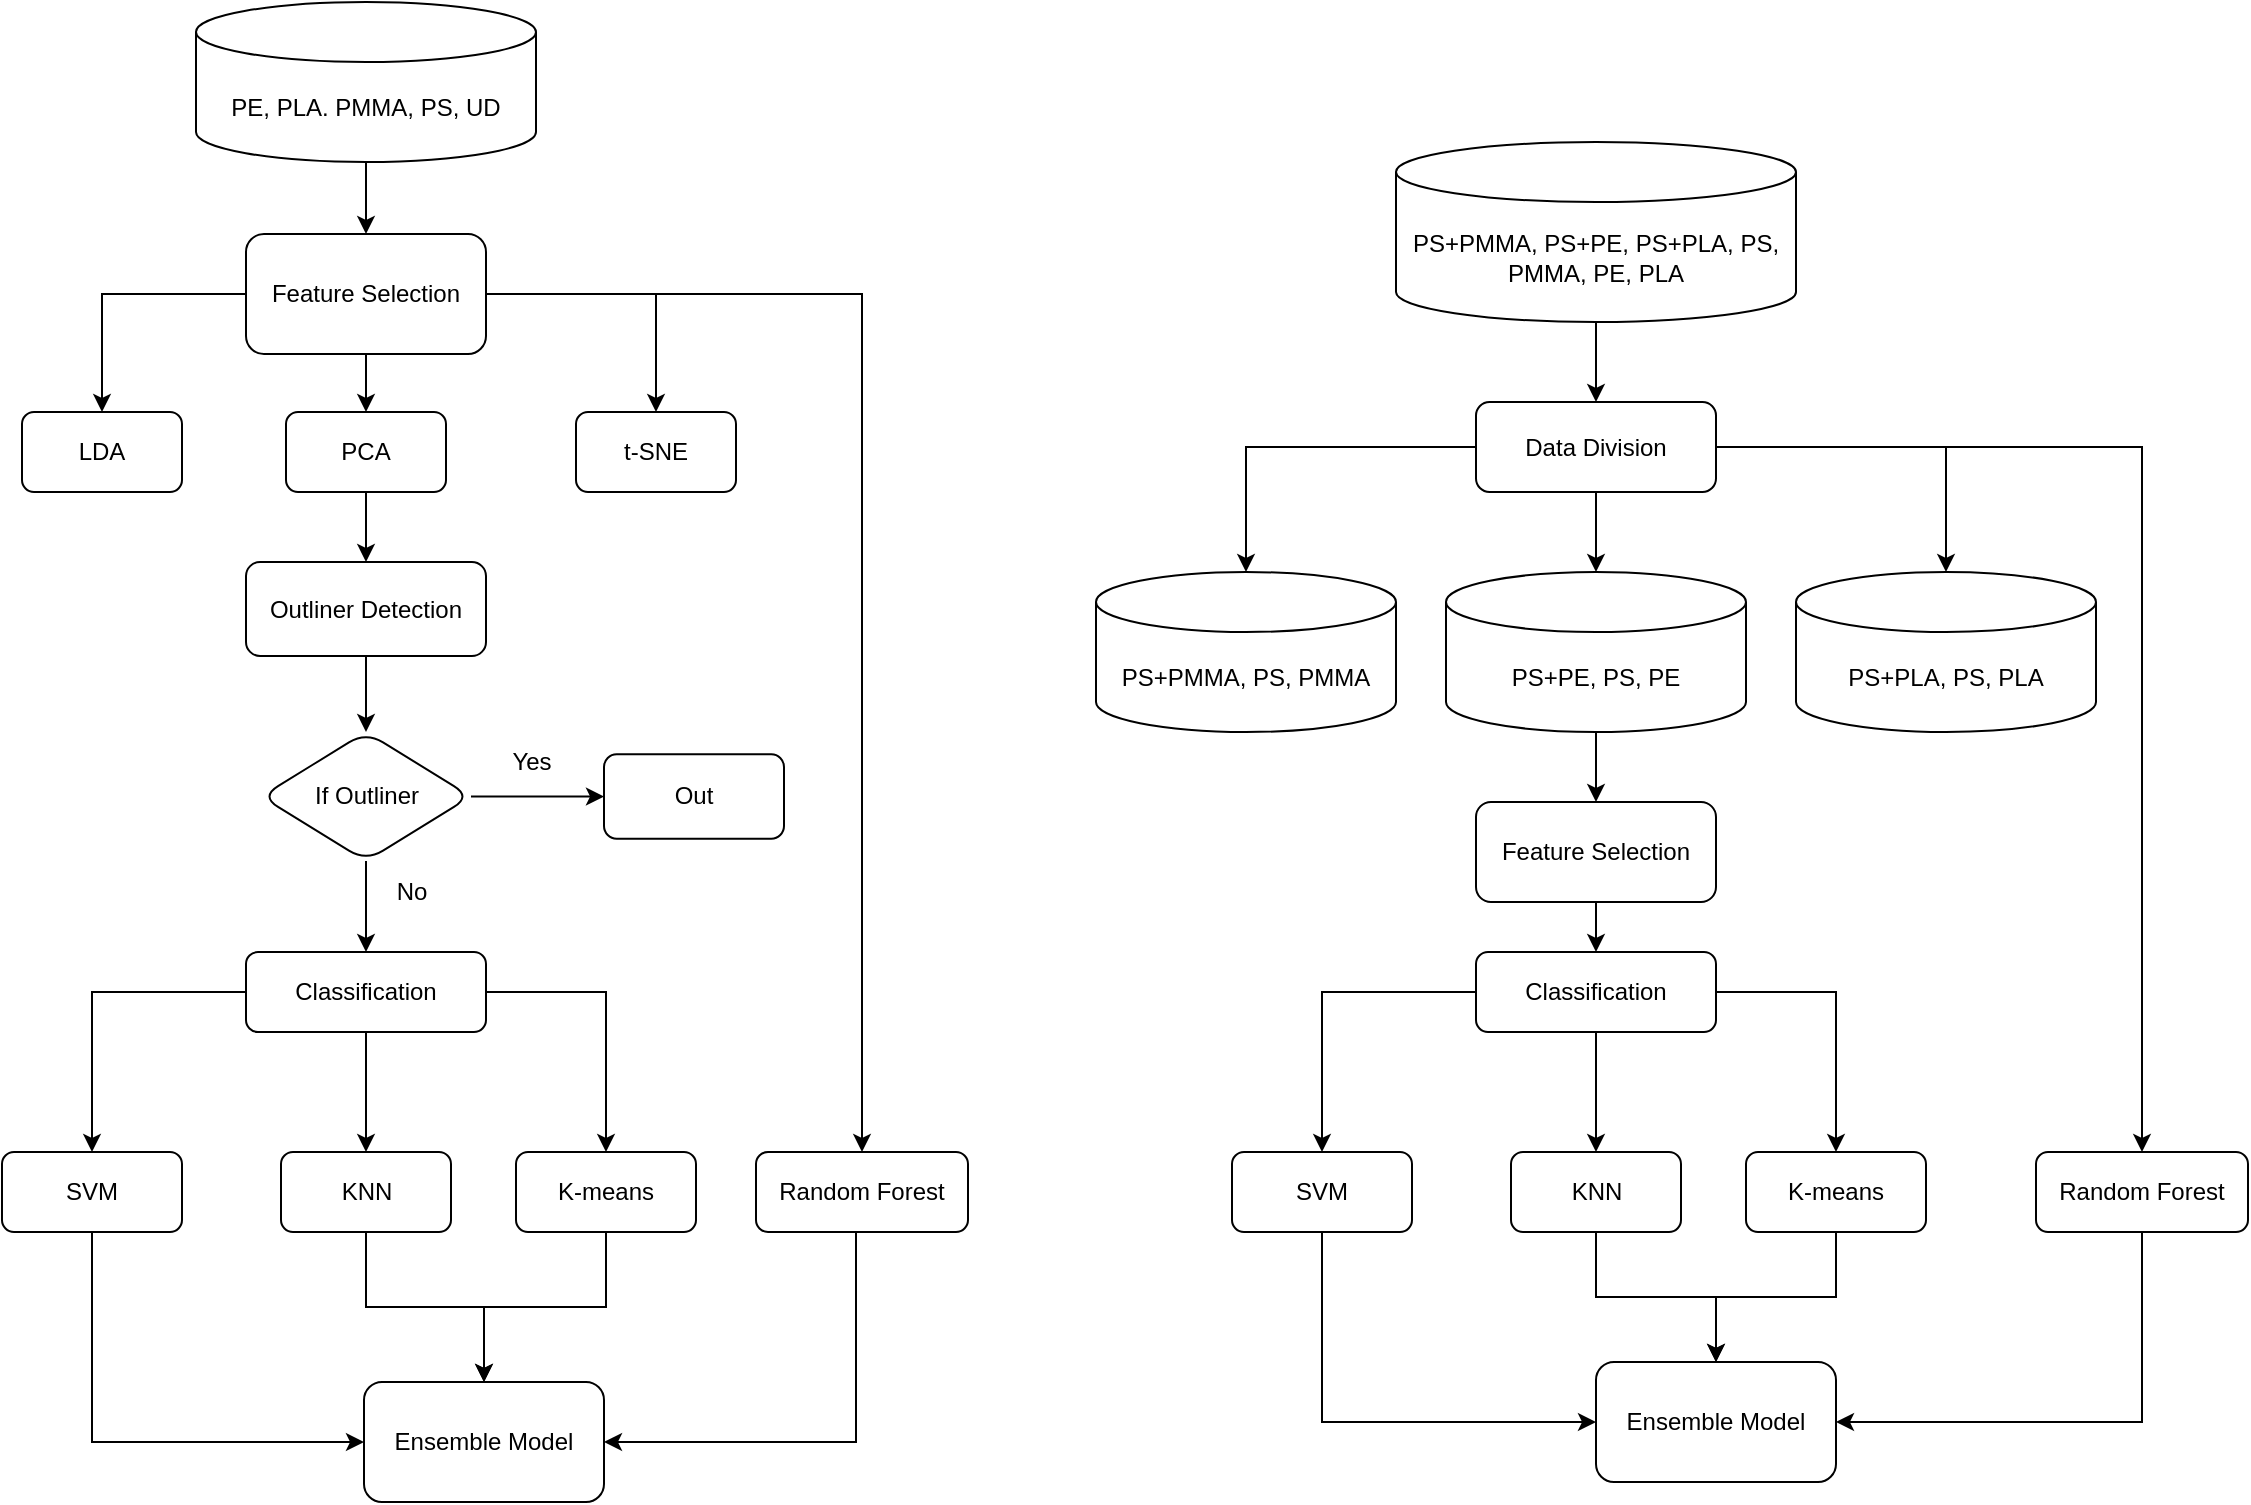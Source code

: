 <mxfile version="21.5.2" type="device">
  <diagram name="Page-1" id="2Ydc0ga2yBgGYKWRJUcz">
    <mxGraphModel dx="1430" dy="819" grid="1" gridSize="10" guides="1" tooltips="1" connect="1" arrows="1" fold="1" page="1" pageScale="1" pageWidth="850" pageHeight="1100" math="0" shadow="0">
      <root>
        <mxCell id="0" />
        <mxCell id="1" parent="0" />
        <mxCell id="GIrnh-LCdGbgV-ddZKDn-6" style="edgeStyle=orthogonalEdgeStyle;rounded=0;orthogonalLoop=1;jettySize=auto;html=1;entryX=0.5;entryY=0;entryDx=0;entryDy=0;" edge="1" parent="1" source="GIrnh-LCdGbgV-ddZKDn-4" target="GIrnh-LCdGbgV-ddZKDn-5">
          <mxGeometry relative="1" as="geometry" />
        </mxCell>
        <mxCell id="GIrnh-LCdGbgV-ddZKDn-4" value="PE, PLA. PMMA, PS, UD" style="shape=cylinder3;whiteSpace=wrap;html=1;boundedLbl=1;backgroundOutline=1;size=15;" vertex="1" parent="1">
          <mxGeometry x="620" y="90" width="170" height="80" as="geometry" />
        </mxCell>
        <mxCell id="GIrnh-LCdGbgV-ddZKDn-7" style="edgeStyle=orthogonalEdgeStyle;rounded=0;orthogonalLoop=1;jettySize=auto;html=1;entryX=0.5;entryY=0;entryDx=0;entryDy=0;" edge="1" parent="1" source="GIrnh-LCdGbgV-ddZKDn-5" target="GIrnh-LCdGbgV-ddZKDn-8">
          <mxGeometry relative="1" as="geometry">
            <mxPoint x="705" y="306" as="targetPoint" />
          </mxGeometry>
        </mxCell>
        <mxCell id="GIrnh-LCdGbgV-ddZKDn-11" style="edgeStyle=orthogonalEdgeStyle;rounded=0;orthogonalLoop=1;jettySize=auto;html=1;entryX=0.5;entryY=0;entryDx=0;entryDy=0;" edge="1" parent="1" source="GIrnh-LCdGbgV-ddZKDn-5" target="GIrnh-LCdGbgV-ddZKDn-9">
          <mxGeometry relative="1" as="geometry" />
        </mxCell>
        <mxCell id="GIrnh-LCdGbgV-ddZKDn-12" style="edgeStyle=orthogonalEdgeStyle;rounded=0;orthogonalLoop=1;jettySize=auto;html=1;entryX=0.5;entryY=0;entryDx=0;entryDy=0;" edge="1" parent="1" source="GIrnh-LCdGbgV-ddZKDn-5" target="GIrnh-LCdGbgV-ddZKDn-10">
          <mxGeometry relative="1" as="geometry" />
        </mxCell>
        <mxCell id="GIrnh-LCdGbgV-ddZKDn-29" style="edgeStyle=orthogonalEdgeStyle;rounded=0;orthogonalLoop=1;jettySize=auto;html=1;entryX=0.5;entryY=0;entryDx=0;entryDy=0;" edge="1" parent="1" source="GIrnh-LCdGbgV-ddZKDn-5" target="GIrnh-LCdGbgV-ddZKDn-30">
          <mxGeometry relative="1" as="geometry">
            <mxPoint x="1020" y="706" as="targetPoint" />
          </mxGeometry>
        </mxCell>
        <mxCell id="GIrnh-LCdGbgV-ddZKDn-5" value="Feature Selection" style="rounded=1;whiteSpace=wrap;html=1;" vertex="1" parent="1">
          <mxGeometry x="645" y="206" width="120" height="60" as="geometry" />
        </mxCell>
        <mxCell id="GIrnh-LCdGbgV-ddZKDn-8" value="LDA" style="rounded=1;whiteSpace=wrap;html=1;" vertex="1" parent="1">
          <mxGeometry x="533" y="295" width="80" height="40" as="geometry" />
        </mxCell>
        <mxCell id="GIrnh-LCdGbgV-ddZKDn-14" value="" style="edgeStyle=orthogonalEdgeStyle;rounded=0;orthogonalLoop=1;jettySize=auto;html=1;" edge="1" parent="1" source="GIrnh-LCdGbgV-ddZKDn-9" target="GIrnh-LCdGbgV-ddZKDn-13">
          <mxGeometry relative="1" as="geometry" />
        </mxCell>
        <mxCell id="GIrnh-LCdGbgV-ddZKDn-9" value="PCA" style="rounded=1;whiteSpace=wrap;html=1;" vertex="1" parent="1">
          <mxGeometry x="665" y="295" width="80" height="40" as="geometry" />
        </mxCell>
        <mxCell id="GIrnh-LCdGbgV-ddZKDn-10" value="t-SNE" style="rounded=1;whiteSpace=wrap;html=1;" vertex="1" parent="1">
          <mxGeometry x="810" y="295" width="80" height="40" as="geometry" />
        </mxCell>
        <mxCell id="GIrnh-LCdGbgV-ddZKDn-21" value="" style="edgeStyle=orthogonalEdgeStyle;rounded=0;orthogonalLoop=1;jettySize=auto;html=1;" edge="1" parent="1" source="GIrnh-LCdGbgV-ddZKDn-13" target="GIrnh-LCdGbgV-ddZKDn-20">
          <mxGeometry relative="1" as="geometry" />
        </mxCell>
        <mxCell id="GIrnh-LCdGbgV-ddZKDn-13" value="Outliner Detection" style="whiteSpace=wrap;html=1;rounded=1;" vertex="1" parent="1">
          <mxGeometry x="645" y="370" width="120" height="47" as="geometry" />
        </mxCell>
        <mxCell id="GIrnh-LCdGbgV-ddZKDn-23" value="" style="edgeStyle=orthogonalEdgeStyle;rounded=0;orthogonalLoop=1;jettySize=auto;html=1;" edge="1" parent="1" source="GIrnh-LCdGbgV-ddZKDn-20" target="GIrnh-LCdGbgV-ddZKDn-22">
          <mxGeometry relative="1" as="geometry" />
        </mxCell>
        <mxCell id="GIrnh-LCdGbgV-ddZKDn-26" value="" style="edgeStyle=orthogonalEdgeStyle;rounded=0;orthogonalLoop=1;jettySize=auto;html=1;" edge="1" parent="1" source="GIrnh-LCdGbgV-ddZKDn-20" target="GIrnh-LCdGbgV-ddZKDn-25">
          <mxGeometry relative="1" as="geometry" />
        </mxCell>
        <mxCell id="GIrnh-LCdGbgV-ddZKDn-20" value="If Outliner" style="rhombus;whiteSpace=wrap;html=1;rounded=1;" vertex="1" parent="1">
          <mxGeometry x="652.5" y="455" width="105" height="64.5" as="geometry" />
        </mxCell>
        <mxCell id="GIrnh-LCdGbgV-ddZKDn-22" value="Out" style="whiteSpace=wrap;html=1;rounded=1;" vertex="1" parent="1">
          <mxGeometry x="824" y="466.13" width="90" height="42.25" as="geometry" />
        </mxCell>
        <mxCell id="GIrnh-LCdGbgV-ddZKDn-24" value="Yes" style="text;strokeColor=none;align=center;fillColor=none;html=1;verticalAlign=middle;whiteSpace=wrap;rounded=0;" vertex="1" parent="1">
          <mxGeometry x="757.5" y="455" width="60" height="30" as="geometry" />
        </mxCell>
        <mxCell id="GIrnh-LCdGbgV-ddZKDn-31" style="edgeStyle=orthogonalEdgeStyle;rounded=0;orthogonalLoop=1;jettySize=auto;html=1;entryX=0.5;entryY=0;entryDx=0;entryDy=0;" edge="1" parent="1" source="GIrnh-LCdGbgV-ddZKDn-25" target="GIrnh-LCdGbgV-ddZKDn-34">
          <mxGeometry relative="1" as="geometry">
            <mxPoint x="530" y="665" as="targetPoint" />
          </mxGeometry>
        </mxCell>
        <mxCell id="GIrnh-LCdGbgV-ddZKDn-33" value="" style="edgeStyle=orthogonalEdgeStyle;rounded=0;orthogonalLoop=1;jettySize=auto;html=1;" edge="1" parent="1" source="GIrnh-LCdGbgV-ddZKDn-25" target="GIrnh-LCdGbgV-ddZKDn-32">
          <mxGeometry relative="1" as="geometry" />
        </mxCell>
        <mxCell id="GIrnh-LCdGbgV-ddZKDn-39" style="edgeStyle=orthogonalEdgeStyle;rounded=0;orthogonalLoop=1;jettySize=auto;html=1;entryX=0.5;entryY=0;entryDx=0;entryDy=0;" edge="1" parent="1" source="GIrnh-LCdGbgV-ddZKDn-25" target="GIrnh-LCdGbgV-ddZKDn-38">
          <mxGeometry relative="1" as="geometry" />
        </mxCell>
        <mxCell id="GIrnh-LCdGbgV-ddZKDn-25" value="Classification" style="whiteSpace=wrap;html=1;rounded=1;" vertex="1" parent="1">
          <mxGeometry x="645" y="565" width="120" height="40" as="geometry" />
        </mxCell>
        <mxCell id="GIrnh-LCdGbgV-ddZKDn-27" value="No" style="text;strokeColor=none;align=center;fillColor=none;html=1;verticalAlign=middle;whiteSpace=wrap;rounded=0;" vertex="1" parent="1">
          <mxGeometry x="697.5" y="520" width="60" height="30" as="geometry" />
        </mxCell>
        <mxCell id="GIrnh-LCdGbgV-ddZKDn-43" style="edgeStyle=orthogonalEdgeStyle;rounded=0;orthogonalLoop=1;jettySize=auto;html=1;entryX=1;entryY=0.5;entryDx=0;entryDy=0;" edge="1" parent="1" source="GIrnh-LCdGbgV-ddZKDn-30" target="GIrnh-LCdGbgV-ddZKDn-36">
          <mxGeometry relative="1" as="geometry">
            <Array as="points">
              <mxPoint x="950" y="810" />
            </Array>
          </mxGeometry>
        </mxCell>
        <mxCell id="GIrnh-LCdGbgV-ddZKDn-30" value="Random Forest" style="rounded=1;whiteSpace=wrap;html=1;" vertex="1" parent="1">
          <mxGeometry x="900" y="665" width="106" height="40" as="geometry" />
        </mxCell>
        <mxCell id="GIrnh-LCdGbgV-ddZKDn-41" style="edgeStyle=orthogonalEdgeStyle;rounded=0;orthogonalLoop=1;jettySize=auto;html=1;entryX=0.5;entryY=0;entryDx=0;entryDy=0;" edge="1" parent="1" source="GIrnh-LCdGbgV-ddZKDn-32" target="GIrnh-LCdGbgV-ddZKDn-36">
          <mxGeometry relative="1" as="geometry" />
        </mxCell>
        <mxCell id="GIrnh-LCdGbgV-ddZKDn-32" value="KNN" style="whiteSpace=wrap;html=1;rounded=1;" vertex="1" parent="1">
          <mxGeometry x="662.5" y="665" width="85" height="40" as="geometry" />
        </mxCell>
        <mxCell id="GIrnh-LCdGbgV-ddZKDn-35" style="edgeStyle=orthogonalEdgeStyle;rounded=0;orthogonalLoop=1;jettySize=auto;html=1;entryX=0;entryY=0.5;entryDx=0;entryDy=0;" edge="1" parent="1" source="GIrnh-LCdGbgV-ddZKDn-34" target="GIrnh-LCdGbgV-ddZKDn-36">
          <mxGeometry relative="1" as="geometry">
            <mxPoint x="590" y="865" as="targetPoint" />
            <Array as="points">
              <mxPoint x="568" y="810" />
            </Array>
          </mxGeometry>
        </mxCell>
        <mxCell id="GIrnh-LCdGbgV-ddZKDn-34" value="SVM" style="rounded=1;whiteSpace=wrap;html=1;" vertex="1" parent="1">
          <mxGeometry x="523" y="665" width="90" height="40" as="geometry" />
        </mxCell>
        <mxCell id="GIrnh-LCdGbgV-ddZKDn-36" value="Ensemble Model" style="rounded=1;whiteSpace=wrap;html=1;" vertex="1" parent="1">
          <mxGeometry x="704" y="780" width="120" height="60" as="geometry" />
        </mxCell>
        <mxCell id="GIrnh-LCdGbgV-ddZKDn-42" style="edgeStyle=orthogonalEdgeStyle;rounded=0;orthogonalLoop=1;jettySize=auto;html=1;entryX=0.5;entryY=0;entryDx=0;entryDy=0;" edge="1" parent="1" source="GIrnh-LCdGbgV-ddZKDn-38" target="GIrnh-LCdGbgV-ddZKDn-36">
          <mxGeometry relative="1" as="geometry" />
        </mxCell>
        <mxCell id="GIrnh-LCdGbgV-ddZKDn-38" value="K-means" style="rounded=1;whiteSpace=wrap;html=1;" vertex="1" parent="1">
          <mxGeometry x="780" y="665" width="90" height="40" as="geometry" />
        </mxCell>
        <mxCell id="GIrnh-LCdGbgV-ddZKDn-58" style="edgeStyle=orthogonalEdgeStyle;rounded=0;orthogonalLoop=1;jettySize=auto;html=1;entryX=0.5;entryY=0;entryDx=0;entryDy=0;" edge="1" parent="1" source="GIrnh-LCdGbgV-ddZKDn-52" target="GIrnh-LCdGbgV-ddZKDn-54">
          <mxGeometry relative="1" as="geometry" />
        </mxCell>
        <mxCell id="GIrnh-LCdGbgV-ddZKDn-52" value="PS+PMMA, PS+PE, PS+PLA, PS, PMMA, PE, PLA" style="shape=cylinder3;whiteSpace=wrap;html=1;boundedLbl=1;backgroundOutline=1;size=15;" vertex="1" parent="1">
          <mxGeometry x="1220" y="160" width="200" height="90" as="geometry" />
        </mxCell>
        <mxCell id="GIrnh-LCdGbgV-ddZKDn-59" style="edgeStyle=orthogonalEdgeStyle;rounded=0;orthogonalLoop=1;jettySize=auto;html=1;" edge="1" parent="1" source="GIrnh-LCdGbgV-ddZKDn-54" target="GIrnh-LCdGbgV-ddZKDn-55">
          <mxGeometry relative="1" as="geometry" />
        </mxCell>
        <mxCell id="GIrnh-LCdGbgV-ddZKDn-60" style="edgeStyle=orthogonalEdgeStyle;rounded=0;orthogonalLoop=1;jettySize=auto;html=1;entryX=0.5;entryY=0;entryDx=0;entryDy=0;entryPerimeter=0;" edge="1" parent="1" source="GIrnh-LCdGbgV-ddZKDn-54" target="GIrnh-LCdGbgV-ddZKDn-56">
          <mxGeometry relative="1" as="geometry" />
        </mxCell>
        <mxCell id="GIrnh-LCdGbgV-ddZKDn-61" style="edgeStyle=orthogonalEdgeStyle;rounded=0;orthogonalLoop=1;jettySize=auto;html=1;entryX=0.5;entryY=0;entryDx=0;entryDy=0;entryPerimeter=0;" edge="1" parent="1" source="GIrnh-LCdGbgV-ddZKDn-54" target="GIrnh-LCdGbgV-ddZKDn-57">
          <mxGeometry relative="1" as="geometry" />
        </mxCell>
        <mxCell id="GIrnh-LCdGbgV-ddZKDn-78" style="edgeStyle=orthogonalEdgeStyle;rounded=0;orthogonalLoop=1;jettySize=auto;html=1;entryX=0.5;entryY=0;entryDx=0;entryDy=0;" edge="1" parent="1" source="GIrnh-LCdGbgV-ddZKDn-54" target="GIrnh-LCdGbgV-ddZKDn-69">
          <mxGeometry relative="1" as="geometry" />
        </mxCell>
        <mxCell id="GIrnh-LCdGbgV-ddZKDn-54" value="Data Division" style="rounded=1;whiteSpace=wrap;html=1;" vertex="1" parent="1">
          <mxGeometry x="1260" y="290" width="120" height="45" as="geometry" />
        </mxCell>
        <mxCell id="GIrnh-LCdGbgV-ddZKDn-55" value="PS+PMMA, PS, PMMA" style="shape=cylinder3;whiteSpace=wrap;html=1;boundedLbl=1;backgroundOutline=1;size=15;" vertex="1" parent="1">
          <mxGeometry x="1070" y="375" width="150" height="80" as="geometry" />
        </mxCell>
        <mxCell id="GIrnh-LCdGbgV-ddZKDn-63" style="edgeStyle=orthogonalEdgeStyle;rounded=0;orthogonalLoop=1;jettySize=auto;html=1;entryX=0.5;entryY=0;entryDx=0;entryDy=0;" edge="1" parent="1" source="GIrnh-LCdGbgV-ddZKDn-56" target="GIrnh-LCdGbgV-ddZKDn-62">
          <mxGeometry relative="1" as="geometry" />
        </mxCell>
        <mxCell id="GIrnh-LCdGbgV-ddZKDn-56" value="PS+PE, PS, PE" style="shape=cylinder3;whiteSpace=wrap;html=1;boundedLbl=1;backgroundOutline=1;size=15;" vertex="1" parent="1">
          <mxGeometry x="1245" y="375" width="150" height="80" as="geometry" />
        </mxCell>
        <mxCell id="GIrnh-LCdGbgV-ddZKDn-57" value="PS+PLA, PS, PLA" style="shape=cylinder3;whiteSpace=wrap;html=1;boundedLbl=1;backgroundOutline=1;size=15;" vertex="1" parent="1">
          <mxGeometry x="1420" y="375" width="150" height="80" as="geometry" />
        </mxCell>
        <mxCell id="GIrnh-LCdGbgV-ddZKDn-77" style="edgeStyle=orthogonalEdgeStyle;rounded=0;orthogonalLoop=1;jettySize=auto;html=1;entryX=0.5;entryY=0;entryDx=0;entryDy=0;" edge="1" parent="1" source="GIrnh-LCdGbgV-ddZKDn-62" target="GIrnh-LCdGbgV-ddZKDn-67">
          <mxGeometry relative="1" as="geometry" />
        </mxCell>
        <mxCell id="GIrnh-LCdGbgV-ddZKDn-62" value="Feature Selection" style="rounded=1;whiteSpace=wrap;html=1;" vertex="1" parent="1">
          <mxGeometry x="1260" y="490" width="120" height="50" as="geometry" />
        </mxCell>
        <mxCell id="GIrnh-LCdGbgV-ddZKDn-64" style="edgeStyle=orthogonalEdgeStyle;rounded=0;orthogonalLoop=1;jettySize=auto;html=1;entryX=0.5;entryY=0;entryDx=0;entryDy=0;" edge="1" parent="1" source="GIrnh-LCdGbgV-ddZKDn-67" target="GIrnh-LCdGbgV-ddZKDn-73">
          <mxGeometry relative="1" as="geometry">
            <mxPoint x="1145" y="665" as="targetPoint" />
          </mxGeometry>
        </mxCell>
        <mxCell id="GIrnh-LCdGbgV-ddZKDn-65" value="" style="edgeStyle=orthogonalEdgeStyle;rounded=0;orthogonalLoop=1;jettySize=auto;html=1;" edge="1" parent="1" source="GIrnh-LCdGbgV-ddZKDn-67" target="GIrnh-LCdGbgV-ddZKDn-71">
          <mxGeometry relative="1" as="geometry" />
        </mxCell>
        <mxCell id="GIrnh-LCdGbgV-ddZKDn-66" style="edgeStyle=orthogonalEdgeStyle;rounded=0;orthogonalLoop=1;jettySize=auto;html=1;entryX=0.5;entryY=0;entryDx=0;entryDy=0;" edge="1" parent="1" source="GIrnh-LCdGbgV-ddZKDn-67" target="GIrnh-LCdGbgV-ddZKDn-76">
          <mxGeometry relative="1" as="geometry" />
        </mxCell>
        <mxCell id="GIrnh-LCdGbgV-ddZKDn-67" value="Classification" style="whiteSpace=wrap;html=1;rounded=1;" vertex="1" parent="1">
          <mxGeometry x="1260" y="565" width="120" height="40" as="geometry" />
        </mxCell>
        <mxCell id="GIrnh-LCdGbgV-ddZKDn-68" style="edgeStyle=orthogonalEdgeStyle;rounded=0;orthogonalLoop=1;jettySize=auto;html=1;entryX=1;entryY=0.5;entryDx=0;entryDy=0;exitX=0.5;exitY=1;exitDx=0;exitDy=0;" edge="1" parent="1" source="GIrnh-LCdGbgV-ddZKDn-69" target="GIrnh-LCdGbgV-ddZKDn-74">
          <mxGeometry relative="1" as="geometry">
            <Array as="points">
              <mxPoint x="1593" y="800" />
            </Array>
          </mxGeometry>
        </mxCell>
        <mxCell id="GIrnh-LCdGbgV-ddZKDn-69" value="Random Forest" style="rounded=1;whiteSpace=wrap;html=1;" vertex="1" parent="1">
          <mxGeometry x="1540" y="665" width="106" height="40" as="geometry" />
        </mxCell>
        <mxCell id="GIrnh-LCdGbgV-ddZKDn-70" style="edgeStyle=orthogonalEdgeStyle;rounded=0;orthogonalLoop=1;jettySize=auto;html=1;entryX=0.5;entryY=0;entryDx=0;entryDy=0;" edge="1" parent="1" source="GIrnh-LCdGbgV-ddZKDn-71" target="GIrnh-LCdGbgV-ddZKDn-74">
          <mxGeometry relative="1" as="geometry" />
        </mxCell>
        <mxCell id="GIrnh-LCdGbgV-ddZKDn-71" value="KNN" style="whiteSpace=wrap;html=1;rounded=1;" vertex="1" parent="1">
          <mxGeometry x="1277.5" y="665" width="85" height="40" as="geometry" />
        </mxCell>
        <mxCell id="GIrnh-LCdGbgV-ddZKDn-72" style="edgeStyle=orthogonalEdgeStyle;rounded=0;orthogonalLoop=1;jettySize=auto;html=1;entryX=0;entryY=0.5;entryDx=0;entryDy=0;" edge="1" parent="1" source="GIrnh-LCdGbgV-ddZKDn-73" target="GIrnh-LCdGbgV-ddZKDn-74">
          <mxGeometry relative="1" as="geometry">
            <mxPoint x="1205" y="865" as="targetPoint" />
            <Array as="points">
              <mxPoint x="1183" y="800" />
            </Array>
          </mxGeometry>
        </mxCell>
        <mxCell id="GIrnh-LCdGbgV-ddZKDn-73" value="SVM" style="rounded=1;whiteSpace=wrap;html=1;" vertex="1" parent="1">
          <mxGeometry x="1138" y="665" width="90" height="40" as="geometry" />
        </mxCell>
        <mxCell id="GIrnh-LCdGbgV-ddZKDn-74" value="Ensemble Model" style="rounded=1;whiteSpace=wrap;html=1;" vertex="1" parent="1">
          <mxGeometry x="1320" y="770" width="120" height="60" as="geometry" />
        </mxCell>
        <mxCell id="GIrnh-LCdGbgV-ddZKDn-75" style="edgeStyle=orthogonalEdgeStyle;rounded=0;orthogonalLoop=1;jettySize=auto;html=1;entryX=0.5;entryY=0;entryDx=0;entryDy=0;" edge="1" parent="1" source="GIrnh-LCdGbgV-ddZKDn-76" target="GIrnh-LCdGbgV-ddZKDn-74">
          <mxGeometry relative="1" as="geometry" />
        </mxCell>
        <mxCell id="GIrnh-LCdGbgV-ddZKDn-76" value="K-means" style="rounded=1;whiteSpace=wrap;html=1;" vertex="1" parent="1">
          <mxGeometry x="1395" y="665" width="90" height="40" as="geometry" />
        </mxCell>
      </root>
    </mxGraphModel>
  </diagram>
</mxfile>
